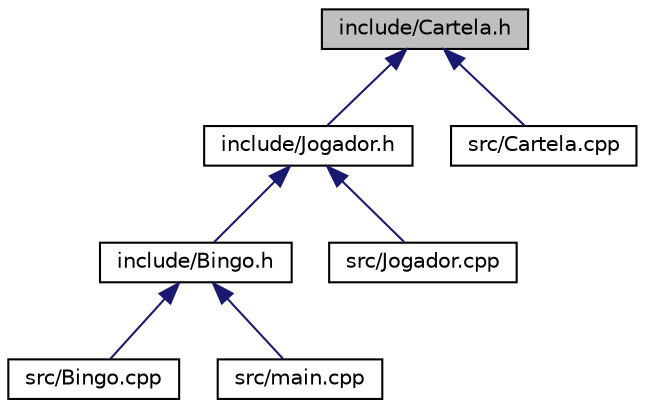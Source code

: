 digraph "include/Cartela.h"
{
  edge [fontname="Helvetica",fontsize="10",labelfontname="Helvetica",labelfontsize="10"];
  node [fontname="Helvetica",fontsize="10",shape=record];
  Node1 [label="include/Cartela.h",height=0.2,width=0.4,color="black", fillcolor="grey75", style="filled", fontcolor="black"];
  Node1 -> Node2 [dir="back",color="midnightblue",fontsize="10",style="solid",fontname="Helvetica"];
  Node2 [label="include/Jogador.h",height=0.2,width=0.4,color="black", fillcolor="white", style="filled",URL="$Jogador_8h.html"];
  Node2 -> Node3 [dir="back",color="midnightblue",fontsize="10",style="solid",fontname="Helvetica"];
  Node3 [label="include/Bingo.h",height=0.2,width=0.4,color="black", fillcolor="white", style="filled",URL="$Bingo_8h.html"];
  Node3 -> Node4 [dir="back",color="midnightblue",fontsize="10",style="solid",fontname="Helvetica"];
  Node4 [label="src/Bingo.cpp",height=0.2,width=0.4,color="black", fillcolor="white", style="filled",URL="$Bingo_8cpp.html"];
  Node3 -> Node5 [dir="back",color="midnightblue",fontsize="10",style="solid",fontname="Helvetica"];
  Node5 [label="src/main.cpp",height=0.2,width=0.4,color="black", fillcolor="white", style="filled",URL="$main_8cpp.html"];
  Node2 -> Node6 [dir="back",color="midnightblue",fontsize="10",style="solid",fontname="Helvetica"];
  Node6 [label="src/Jogador.cpp",height=0.2,width=0.4,color="black", fillcolor="white", style="filled",URL="$Jogador_8cpp.html"];
  Node1 -> Node7 [dir="back",color="midnightblue",fontsize="10",style="solid",fontname="Helvetica"];
  Node7 [label="src/Cartela.cpp",height=0.2,width=0.4,color="black", fillcolor="white", style="filled",URL="$Cartela_8cpp.html"];
}
